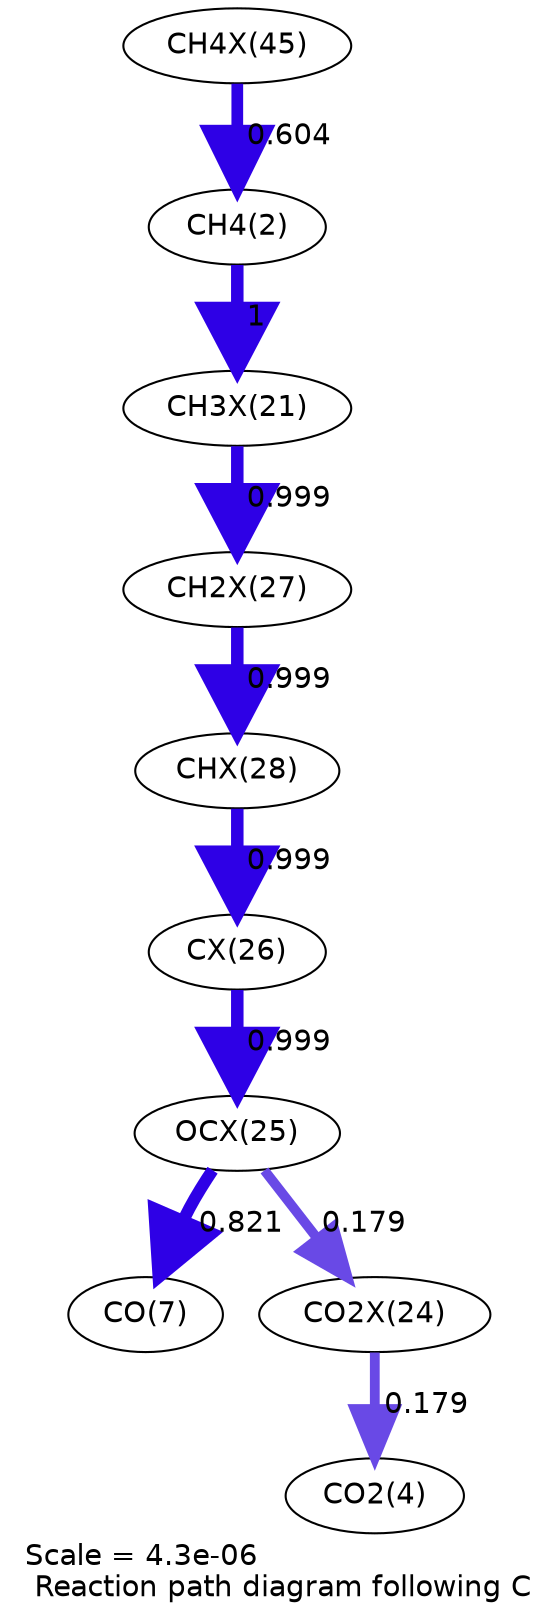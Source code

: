 digraph reaction_paths {
center=1;
s46 -> s4[fontname="Helvetica", penwidth=5.62, arrowsize=2.81, color="0.7, 1.1, 0.9"
, label=" 0.604"];
s4 -> s38[fontname="Helvetica", penwidth=6, arrowsize=3, color="0.7, 1.5, 0.9"
, label=" 1"];
s38 -> s44[fontname="Helvetica", penwidth=6, arrowsize=3, color="0.7, 1.5, 0.9"
, label=" 0.999"];
s44 -> s45[fontname="Helvetica", penwidth=6, arrowsize=3, color="0.7, 1.5, 0.9"
, label=" 0.999"];
s45 -> s43[fontname="Helvetica", penwidth=6, arrowsize=3, color="0.7, 1.5, 0.9"
, label=" 0.999"];
s43 -> s42[fontname="Helvetica", penwidth=6, arrowsize=3, color="0.7, 1.5, 0.9"
, label=" 0.999"];
s42 -> s9[fontname="Helvetica", penwidth=5.85, arrowsize=2.93, color="0.7, 1.32, 0.9"
, label=" 0.821"];
s42 -> s41[fontname="Helvetica", penwidth=4.7, arrowsize=2.35, color="0.7, 0.679, 0.9"
, label=" 0.179"];
s41 -> s6[fontname="Helvetica", penwidth=4.7, arrowsize=2.35, color="0.7, 0.679, 0.9"
, label=" 0.179"];
s4 [ fontname="Helvetica", label="CH4(2)"];
s6 [ fontname="Helvetica", label="CO2(4)"];
s9 [ fontname="Helvetica", label="CO(7)"];
s38 [ fontname="Helvetica", label="CH3X(21)"];
s41 [ fontname="Helvetica", label="CO2X(24)"];
s42 [ fontname="Helvetica", label="OCX(25)"];
s43 [ fontname="Helvetica", label="CX(26)"];
s44 [ fontname="Helvetica", label="CH2X(27)"];
s45 [ fontname="Helvetica", label="CHX(28)"];
s46 [ fontname="Helvetica", label="CH4X(45)"];
 label = "Scale = 4.3e-06\l Reaction path diagram following C";
 fontname = "Helvetica";
}
